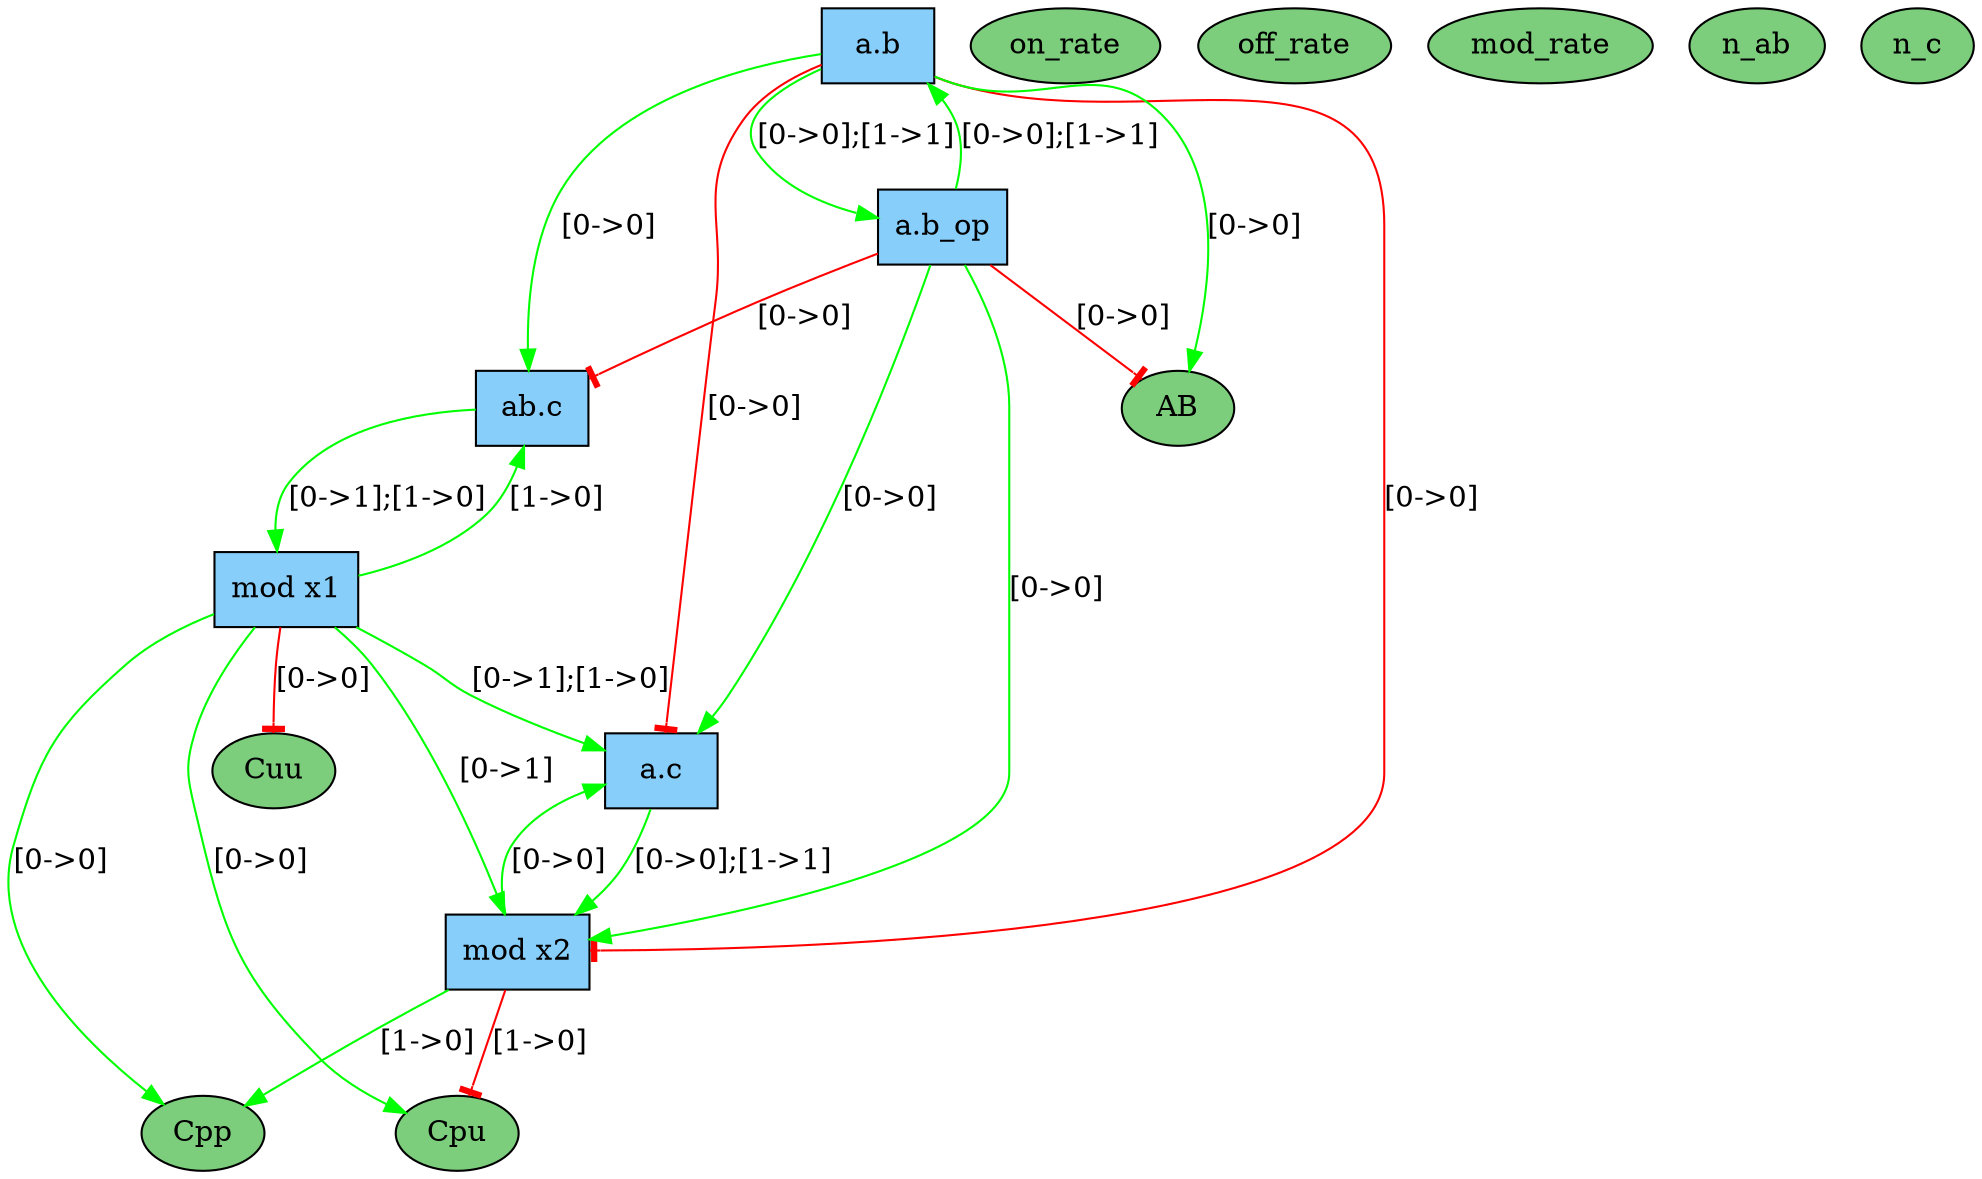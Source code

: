 #This file has been computed by KaSa: a Static Analyzer for Kappa (Kappa Static Analyzer (DomainBased-634-g6f194a2-dirty))
#Download sources/binaries at https://github.com/Kappa-Dev/KaSim
#
#Analysis launched at 2016/01/17 15:32:21 (GMT+1) on applecell.home
#Command line is: KaSa abc.ka
#
#This file contains the description of the influence map in dot.
#Please use graphviz (http://www.graphviz.org) or OmniGraffle to export it to a PDF
#
digraph G{ 
node [shape=box, style=filled, fillcolor=lightskyblue];
"a.b" ; 
"a.b_op" ; 
"ab.c" ; 
"mod x1" ; 
"a.c" ; 
"mod x2" ; 
node [shape=ellipse, style=filled, fillcolor=palegreen3];
"on_rate" ; 
"off_rate" ; 
"mod_rate" ; 
"AB" ; 
"Cuu" ; 
"Cpu" ; 
"Cpp" ; 
"n_ab" ; 
"n_c" ; 
edge [color=green, arrowhead=normal];
"a.b" -> "a.b_op"[label ="[0->0];[1->1]"] ; 
"a.b" -> "ab.c"[label ="[0->0]"] ; 
"a.b" -> "AB"[label ="[0->0]"] ; 
"a.b_op" -> "a.b"[label ="[0->0];[1->1]"] ; 
"a.b_op" -> "a.c"[label ="[0->0]"] ; 
"a.b_op" -> "mod x2"[label ="[0->0]"] ; 
"ab.c" -> "mod x1"[label ="[0->1];[1->0]"] ; 
"mod x1" -> "ab.c"[label ="[1->0]"] ; 
"mod x1" -> "a.c"[label ="[0->1];[1->0]"] ; 
"mod x1" -> "mod x2"[label ="[0->1]"] ; 
"mod x1" -> "Cpu"[label ="[0->0]"] ; 
"mod x1" -> "Cpp"[label ="[0->0]"] ; 
"a.c" -> "mod x2"[label ="[0->0];[1->1]"] ; 
"mod x2" -> "a.c"[label ="[0->0]"] ; 
"mod x2" -> "Cpp"[label ="[1->0]"] ; 
edge [color=red, arrowhead=tee];
"a.b" -> "a.c"[label ="[0->0]"] ; 
"a.b" -> "mod x2"[label ="[0->0]"] ; 
"a.b_op" -> "ab.c"[label ="[0->0]"] ; 
"a.b_op" -> "AB"[label ="[0->0]"] ; 
"mod x1" -> "Cuu"[label ="[0->0]"] ; 
"mod x2" -> "Cpu"[label ="[1->0]"] ; 
}
